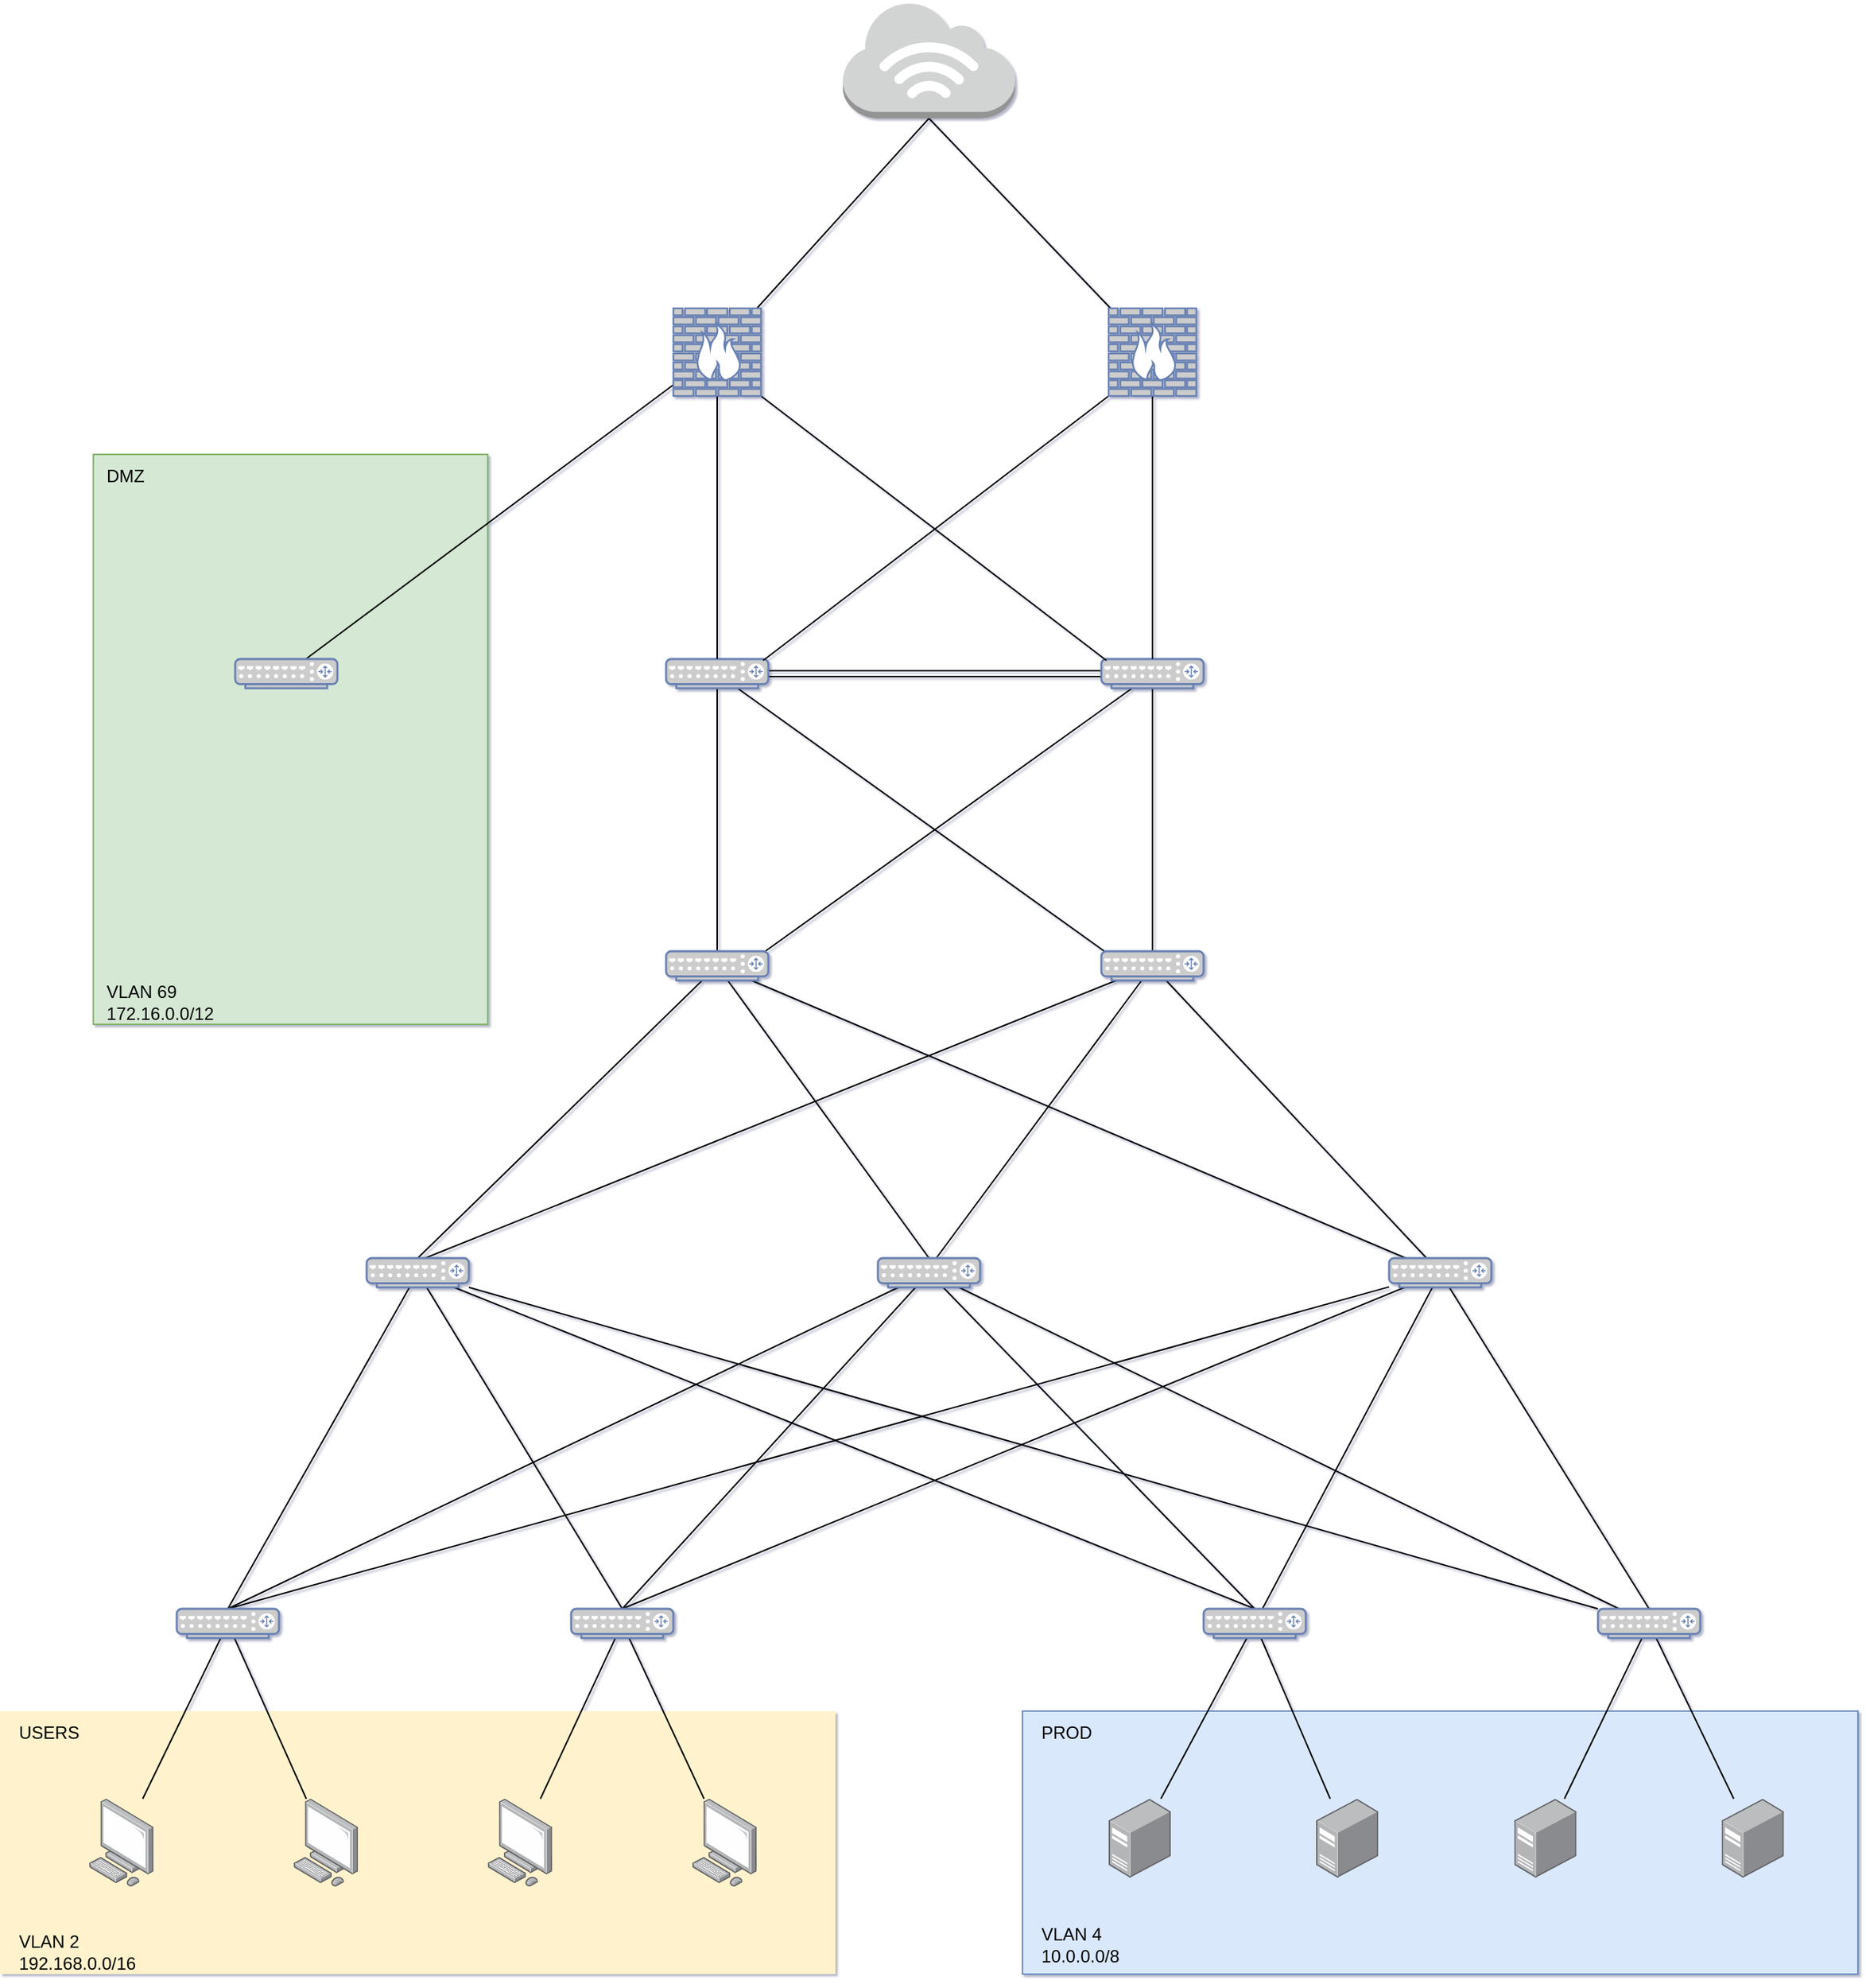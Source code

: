 <mxfile version="21.3.2" type="github">
  <diagram name="Page-1" id="PMTQ6iTP8vey_3XFuXgW">
    <mxGraphModel dx="1793" dy="955" grid="1" gridSize="10" guides="1" tooltips="1" connect="1" arrows="1" fold="1" page="1" pageScale="1" pageWidth="2336" pageHeight="1654" background="#FFFFFF" math="0" shadow="1">
      <root>
        <mxCell id="0" />
        <mxCell id="1" parent="0" />
        <mxCell id="5ECcNkWA5p3nbGUgpKdq-40" value="" style="rounded=0;whiteSpace=wrap;html=1;fillColor=#d5e8d4;strokeColor=#82b366;" vertex="1" parent="1">
          <mxGeometry x="442.87" y="340" width="270" height="390" as="geometry" />
        </mxCell>
        <mxCell id="5ECcNkWA5p3nbGUgpKdq-39" value="" style="rounded=0;whiteSpace=wrap;html=1;fillColor=#dae8fc;strokeColor=#6c8ebf;" vertex="1" parent="1">
          <mxGeometry x="1079.02" y="1200" width="571.97" height="180" as="geometry" />
        </mxCell>
        <mxCell id="5ECcNkWA5p3nbGUgpKdq-37" value="" style="rounded=0;whiteSpace=wrap;html=1;fillColor=#fff2cc;strokeColor=none;" vertex="1" parent="1">
          <mxGeometry x="379.02" y="1200" width="571.97" height="180" as="geometry" />
        </mxCell>
        <mxCell id="W_HL1xRibeNmsB4Oc6Xz-17" style="edgeStyle=orthogonalEdgeStyle;rounded=0;orthogonalLoop=1;jettySize=auto;html=1;entryX=0.5;entryY=0;entryDx=0;entryDy=0;entryPerimeter=0;endArrow=none;endFill=0;" parent="1" source="W_HL1xRibeNmsB4Oc6Xz-1" target="W_HL1xRibeNmsB4Oc6Xz-8" edge="1">
          <mxGeometry relative="1" as="geometry" />
        </mxCell>
        <mxCell id="W_HL1xRibeNmsB4Oc6Xz-19" style="edgeStyle=orthogonalEdgeStyle;rounded=0;orthogonalLoop=1;jettySize=auto;html=1;endArrow=none;endFill=0;shape=link;" parent="1" source="W_HL1xRibeNmsB4Oc6Xz-1" target="W_HL1xRibeNmsB4Oc6Xz-2" edge="1">
          <mxGeometry relative="1" as="geometry" />
        </mxCell>
        <mxCell id="W_HL1xRibeNmsB4Oc6Xz-22" style="rounded=0;orthogonalLoop=1;jettySize=auto;html=1;entryX=0.05;entryY=0.05;entryDx=0;entryDy=0;entryPerimeter=0;endArrow=none;endFill=0;" parent="1" source="W_HL1xRibeNmsB4Oc6Xz-1" target="W_HL1xRibeNmsB4Oc6Xz-9" edge="1">
          <mxGeometry relative="1" as="geometry" />
        </mxCell>
        <mxCell id="W_HL1xRibeNmsB4Oc6Xz-1" value="" style="fontColor=#0066CC;verticalAlign=top;verticalLabelPosition=bottom;labelPosition=center;align=center;html=1;outlineConnect=0;fillColor=#CCCCCC;strokeColor=#6881B3;gradientColor=none;gradientDirection=north;strokeWidth=2;shape=mxgraph.networks.router;" parent="1" vertex="1">
          <mxGeometry x="835" y="480" width="70" height="20" as="geometry" />
        </mxCell>
        <mxCell id="W_HL1xRibeNmsB4Oc6Xz-18" style="edgeStyle=orthogonalEdgeStyle;rounded=0;orthogonalLoop=1;jettySize=auto;html=1;entryX=0.5;entryY=0;entryDx=0;entryDy=0;entryPerimeter=0;endArrow=none;endFill=0;" parent="1" source="W_HL1xRibeNmsB4Oc6Xz-2" target="W_HL1xRibeNmsB4Oc6Xz-9" edge="1">
          <mxGeometry relative="1" as="geometry" />
        </mxCell>
        <mxCell id="W_HL1xRibeNmsB4Oc6Xz-23" style="rounded=0;orthogonalLoop=1;jettySize=auto;html=1;entryX=0.95;entryY=0.05;entryDx=0;entryDy=0;entryPerimeter=0;endArrow=none;endFill=0;" parent="1" source="W_HL1xRibeNmsB4Oc6Xz-2" target="W_HL1xRibeNmsB4Oc6Xz-8" edge="1">
          <mxGeometry relative="1" as="geometry" />
        </mxCell>
        <mxCell id="W_HL1xRibeNmsB4Oc6Xz-2" value="" style="fontColor=#0066CC;verticalAlign=top;verticalLabelPosition=bottom;labelPosition=center;align=center;html=1;outlineConnect=0;fillColor=#CCCCCC;strokeColor=#6881B3;gradientColor=none;gradientDirection=north;strokeWidth=2;shape=mxgraph.networks.router;" parent="1" vertex="1">
          <mxGeometry x="1133" y="480" width="70" height="20" as="geometry" />
        </mxCell>
        <mxCell id="W_HL1xRibeNmsB4Oc6Xz-7" style="rounded=0;orthogonalLoop=1;jettySize=auto;html=1;endArrow=none;endFill=0;" parent="1" source="W_HL1xRibeNmsB4Oc6Xz-4" target="W_HL1xRibeNmsB4Oc6Xz-6" edge="1">
          <mxGeometry relative="1" as="geometry" />
        </mxCell>
        <mxCell id="W_HL1xRibeNmsB4Oc6Xz-15" style="edgeStyle=orthogonalEdgeStyle;rounded=0;orthogonalLoop=1;jettySize=auto;html=1;entryX=0.5;entryY=0;entryDx=0;entryDy=0;entryPerimeter=0;endArrow=none;endFill=0;" parent="1" source="W_HL1xRibeNmsB4Oc6Xz-4" target="W_HL1xRibeNmsB4Oc6Xz-1" edge="1">
          <mxGeometry relative="1" as="geometry" />
        </mxCell>
        <mxCell id="W_HL1xRibeNmsB4Oc6Xz-21" style="rounded=0;orthogonalLoop=1;jettySize=auto;html=1;entryX=0.05;entryY=0.05;entryDx=0;entryDy=0;entryPerimeter=0;exitX=1;exitY=1;exitDx=0;exitDy=0;exitPerimeter=0;endArrow=none;endFill=0;" parent="1" source="W_HL1xRibeNmsB4Oc6Xz-4" target="W_HL1xRibeNmsB4Oc6Xz-2" edge="1">
          <mxGeometry relative="1" as="geometry" />
        </mxCell>
        <mxCell id="5ECcNkWA5p3nbGUgpKdq-35" style="rounded=0;orthogonalLoop=1;jettySize=auto;html=1;entryX=0.5;entryY=1;entryDx=0;entryDy=0;entryPerimeter=0;endArrow=none;endFill=0;" edge="1" parent="1" source="W_HL1xRibeNmsB4Oc6Xz-4" target="5ECcNkWA5p3nbGUgpKdq-34">
          <mxGeometry relative="1" as="geometry" />
        </mxCell>
        <mxCell id="W_HL1xRibeNmsB4Oc6Xz-4" value="" style="fontColor=#0066CC;verticalAlign=top;verticalLabelPosition=bottom;labelPosition=center;align=center;html=1;outlineConnect=0;fillColor=#CCCCCC;strokeColor=#6881B3;gradientColor=none;gradientDirection=north;strokeWidth=2;shape=mxgraph.networks.firewall;" parent="1" vertex="1">
          <mxGeometry x="840" y="240" width="60" height="60" as="geometry" />
        </mxCell>
        <mxCell id="W_HL1xRibeNmsB4Oc6Xz-16" style="edgeStyle=orthogonalEdgeStyle;rounded=0;orthogonalLoop=1;jettySize=auto;html=1;endArrow=none;endFill=0;" parent="1" source="W_HL1xRibeNmsB4Oc6Xz-5" target="W_HL1xRibeNmsB4Oc6Xz-2" edge="1">
          <mxGeometry relative="1" as="geometry" />
        </mxCell>
        <mxCell id="W_HL1xRibeNmsB4Oc6Xz-20" style="rounded=0;orthogonalLoop=1;jettySize=auto;html=1;entryX=0.95;entryY=0.05;entryDx=0;entryDy=0;entryPerimeter=0;exitX=0;exitY=1;exitDx=0;exitDy=0;exitPerimeter=0;endArrow=none;endFill=0;" parent="1" source="W_HL1xRibeNmsB4Oc6Xz-5" target="W_HL1xRibeNmsB4Oc6Xz-1" edge="1">
          <mxGeometry relative="1" as="geometry" />
        </mxCell>
        <mxCell id="5ECcNkWA5p3nbGUgpKdq-36" style="rounded=0;orthogonalLoop=1;jettySize=auto;html=1;endArrow=none;endFill=0;entryX=0.5;entryY=1;entryDx=0;entryDy=0;entryPerimeter=0;" edge="1" parent="1" source="W_HL1xRibeNmsB4Oc6Xz-5" target="5ECcNkWA5p3nbGUgpKdq-34">
          <mxGeometry relative="1" as="geometry" />
        </mxCell>
        <mxCell id="W_HL1xRibeNmsB4Oc6Xz-5" value="" style="fontColor=#0066CC;verticalAlign=top;verticalLabelPosition=bottom;labelPosition=center;align=center;html=1;outlineConnect=0;fillColor=#CCCCCC;strokeColor=#6881B3;gradientColor=none;gradientDirection=north;strokeWidth=2;shape=mxgraph.networks.firewall;" parent="1" vertex="1">
          <mxGeometry x="1138" y="240" width="60" height="60" as="geometry" />
        </mxCell>
        <mxCell id="W_HL1xRibeNmsB4Oc6Xz-6" value="" style="fontColor=#0066CC;verticalAlign=top;verticalLabelPosition=bottom;labelPosition=center;align=center;html=1;outlineConnect=0;fillColor=#CCCCCC;strokeColor=#6881B3;gradientColor=none;gradientDirection=north;strokeWidth=2;shape=mxgraph.networks.router;" parent="1" vertex="1">
          <mxGeometry x="540" y="480" width="70" height="20" as="geometry" />
        </mxCell>
        <mxCell id="W_HL1xRibeNmsB4Oc6Xz-24" style="rounded=0;orthogonalLoop=1;jettySize=auto;html=1;entryX=0.5;entryY=0;entryDx=0;entryDy=0;entryPerimeter=0;endArrow=none;endFill=0;" parent="1" source="W_HL1xRibeNmsB4Oc6Xz-8" target="W_HL1xRibeNmsB4Oc6Xz-13" edge="1">
          <mxGeometry relative="1" as="geometry" />
        </mxCell>
        <mxCell id="W_HL1xRibeNmsB4Oc6Xz-25" style="rounded=0;orthogonalLoop=1;jettySize=auto;html=1;endArrow=none;endFill=0;entryX=0.5;entryY=0;entryDx=0;entryDy=0;entryPerimeter=0;" parent="1" source="W_HL1xRibeNmsB4Oc6Xz-8" target="W_HL1xRibeNmsB4Oc6Xz-12" edge="1">
          <mxGeometry relative="1" as="geometry" />
        </mxCell>
        <mxCell id="W_HL1xRibeNmsB4Oc6Xz-28" style="rounded=0;orthogonalLoop=1;jettySize=auto;html=1;endArrow=none;endFill=0;" parent="1" source="W_HL1xRibeNmsB4Oc6Xz-8" target="W_HL1xRibeNmsB4Oc6Xz-14" edge="1">
          <mxGeometry relative="1" as="geometry" />
        </mxCell>
        <mxCell id="W_HL1xRibeNmsB4Oc6Xz-8" value="" style="fontColor=#0066CC;verticalAlign=top;verticalLabelPosition=bottom;labelPosition=center;align=center;html=1;outlineConnect=0;fillColor=#CCCCCC;strokeColor=#6881B3;gradientColor=none;gradientDirection=north;strokeWidth=2;shape=mxgraph.networks.router;" parent="1" vertex="1">
          <mxGeometry x="835" y="680" width="70" height="20" as="geometry" />
        </mxCell>
        <mxCell id="W_HL1xRibeNmsB4Oc6Xz-26" style="rounded=0;orthogonalLoop=1;jettySize=auto;html=1;endArrow=none;endFill=0;" parent="1" source="W_HL1xRibeNmsB4Oc6Xz-9" edge="1">
          <mxGeometry relative="1" as="geometry">
            <mxPoint x="1020" y="890.0" as="targetPoint" />
          </mxGeometry>
        </mxCell>
        <mxCell id="W_HL1xRibeNmsB4Oc6Xz-27" style="rounded=0;orthogonalLoop=1;jettySize=auto;html=1;endArrow=none;endFill=0;" parent="1" source="W_HL1xRibeNmsB4Oc6Xz-9" target="W_HL1xRibeNmsB4Oc6Xz-14" edge="1">
          <mxGeometry relative="1" as="geometry" />
        </mxCell>
        <mxCell id="W_HL1xRibeNmsB4Oc6Xz-29" style="rounded=0;orthogonalLoop=1;jettySize=auto;html=1;endArrow=none;endFill=0;" parent="1" source="W_HL1xRibeNmsB4Oc6Xz-9" edge="1">
          <mxGeometry relative="1" as="geometry">
            <mxPoint x="670" y="890.0" as="targetPoint" />
          </mxGeometry>
        </mxCell>
        <mxCell id="W_HL1xRibeNmsB4Oc6Xz-9" value="" style="fontColor=#0066CC;verticalAlign=top;verticalLabelPosition=bottom;labelPosition=center;align=center;html=1;outlineConnect=0;fillColor=#CCCCCC;strokeColor=#6881B3;gradientColor=none;gradientDirection=north;strokeWidth=2;shape=mxgraph.networks.router;" parent="1" vertex="1">
          <mxGeometry x="1133" y="680" width="70" height="20" as="geometry" />
        </mxCell>
        <mxCell id="5ECcNkWA5p3nbGUgpKdq-6" style="rounded=0;orthogonalLoop=1;jettySize=auto;html=1;entryX=0.5;entryY=0;entryDx=0;entryDy=0;entryPerimeter=0;endArrow=none;endFill=0;" edge="1" parent="1" source="W_HL1xRibeNmsB4Oc6Xz-12" target="5ECcNkWA5p3nbGUgpKdq-1">
          <mxGeometry relative="1" as="geometry" />
        </mxCell>
        <mxCell id="5ECcNkWA5p3nbGUgpKdq-9" style="rounded=0;orthogonalLoop=1;jettySize=auto;html=1;entryX=0.5;entryY=0;entryDx=0;entryDy=0;entryPerimeter=0;endArrow=none;endFill=0;" edge="1" parent="1" source="W_HL1xRibeNmsB4Oc6Xz-12" target="5ECcNkWA5p3nbGUgpKdq-2">
          <mxGeometry relative="1" as="geometry" />
        </mxCell>
        <mxCell id="5ECcNkWA5p3nbGUgpKdq-13" style="rounded=0;orthogonalLoop=1;jettySize=auto;html=1;entryX=0.5;entryY=0;entryDx=0;entryDy=0;entryPerimeter=0;endArrow=none;endFill=0;" edge="1" parent="1" source="W_HL1xRibeNmsB4Oc6Xz-12" target="5ECcNkWA5p3nbGUgpKdq-3">
          <mxGeometry relative="1" as="geometry" />
        </mxCell>
        <mxCell id="5ECcNkWA5p3nbGUgpKdq-14" style="rounded=0;orthogonalLoop=1;jettySize=auto;html=1;endArrow=none;endFill=0;" edge="1" parent="1" source="W_HL1xRibeNmsB4Oc6Xz-12" target="5ECcNkWA5p3nbGUgpKdq-4">
          <mxGeometry relative="1" as="geometry" />
        </mxCell>
        <mxCell id="W_HL1xRibeNmsB4Oc6Xz-12" value="" style="fontColor=#0066CC;verticalAlign=top;verticalLabelPosition=bottom;labelPosition=center;align=center;html=1;outlineConnect=0;fillColor=#CCCCCC;strokeColor=#6881B3;gradientColor=none;gradientDirection=north;strokeWidth=2;shape=mxgraph.networks.router;" parent="1" vertex="1">
          <mxGeometry x="980" y="890" width="70" height="20" as="geometry" />
        </mxCell>
        <mxCell id="5ECcNkWA5p3nbGUgpKdq-5" style="rounded=0;orthogonalLoop=1;jettySize=auto;html=1;endArrow=none;endFill=0;entryX=0.5;entryY=0;entryDx=0;entryDy=0;entryPerimeter=0;" edge="1" parent="1" source="W_HL1xRibeNmsB4Oc6Xz-13" target="5ECcNkWA5p3nbGUgpKdq-1">
          <mxGeometry relative="1" as="geometry" />
        </mxCell>
        <mxCell id="5ECcNkWA5p3nbGUgpKdq-8" style="rounded=0;orthogonalLoop=1;jettySize=auto;html=1;entryX=0.5;entryY=0;entryDx=0;entryDy=0;entryPerimeter=0;endArrow=none;endFill=0;" edge="1" parent="1" source="W_HL1xRibeNmsB4Oc6Xz-13" target="5ECcNkWA5p3nbGUgpKdq-2">
          <mxGeometry relative="1" as="geometry" />
        </mxCell>
        <mxCell id="5ECcNkWA5p3nbGUgpKdq-11" style="rounded=0;orthogonalLoop=1;jettySize=auto;html=1;entryX=0.5;entryY=0;entryDx=0;entryDy=0;entryPerimeter=0;endArrow=none;endFill=0;" edge="1" parent="1" source="W_HL1xRibeNmsB4Oc6Xz-13" target="5ECcNkWA5p3nbGUgpKdq-3">
          <mxGeometry relative="1" as="geometry" />
        </mxCell>
        <mxCell id="5ECcNkWA5p3nbGUgpKdq-12" style="rounded=0;orthogonalLoop=1;jettySize=auto;html=1;endArrow=none;endFill=0;" edge="1" parent="1" source="W_HL1xRibeNmsB4Oc6Xz-13" target="5ECcNkWA5p3nbGUgpKdq-4">
          <mxGeometry relative="1" as="geometry" />
        </mxCell>
        <mxCell id="W_HL1xRibeNmsB4Oc6Xz-13" value="" style="fontColor=#0066CC;verticalAlign=top;verticalLabelPosition=bottom;labelPosition=center;align=center;html=1;outlineConnect=0;fillColor=#CCCCCC;strokeColor=#6881B3;gradientColor=none;gradientDirection=north;strokeWidth=2;shape=mxgraph.networks.router;" parent="1" vertex="1">
          <mxGeometry x="630" y="890" width="70" height="20" as="geometry" />
        </mxCell>
        <mxCell id="5ECcNkWA5p3nbGUgpKdq-7" style="rounded=0;orthogonalLoop=1;jettySize=auto;html=1;entryX=0.5;entryY=0;entryDx=0;entryDy=0;entryPerimeter=0;endArrow=none;endFill=0;" edge="1" parent="1" source="W_HL1xRibeNmsB4Oc6Xz-14" target="5ECcNkWA5p3nbGUgpKdq-1">
          <mxGeometry relative="1" as="geometry" />
        </mxCell>
        <mxCell id="5ECcNkWA5p3nbGUgpKdq-10" style="rounded=0;orthogonalLoop=1;jettySize=auto;html=1;entryX=0.5;entryY=0;entryDx=0;entryDy=0;entryPerimeter=0;endArrow=none;endFill=0;" edge="1" parent="1" source="W_HL1xRibeNmsB4Oc6Xz-14" target="5ECcNkWA5p3nbGUgpKdq-2">
          <mxGeometry relative="1" as="geometry" />
        </mxCell>
        <mxCell id="5ECcNkWA5p3nbGUgpKdq-16" style="rounded=0;orthogonalLoop=1;jettySize=auto;html=1;endArrow=none;endFill=0;" edge="1" parent="1" source="W_HL1xRibeNmsB4Oc6Xz-14" target="5ECcNkWA5p3nbGUgpKdq-3">
          <mxGeometry relative="1" as="geometry" />
        </mxCell>
        <mxCell id="5ECcNkWA5p3nbGUgpKdq-17" style="rounded=0;orthogonalLoop=1;jettySize=auto;html=1;entryX=0.5;entryY=0;entryDx=0;entryDy=0;entryPerimeter=0;endArrow=none;endFill=0;" edge="1" parent="1" source="W_HL1xRibeNmsB4Oc6Xz-14" target="5ECcNkWA5p3nbGUgpKdq-4">
          <mxGeometry relative="1" as="geometry" />
        </mxCell>
        <mxCell id="W_HL1xRibeNmsB4Oc6Xz-14" value="" style="fontColor=#0066CC;verticalAlign=top;verticalLabelPosition=bottom;labelPosition=center;align=center;html=1;outlineConnect=0;fillColor=#CCCCCC;strokeColor=#6881B3;gradientColor=none;gradientDirection=north;strokeWidth=2;shape=mxgraph.networks.router;" parent="1" vertex="1">
          <mxGeometry x="1330" y="890" width="70" height="20" as="geometry" />
        </mxCell>
        <mxCell id="5ECcNkWA5p3nbGUgpKdq-22" style="rounded=0;orthogonalLoop=1;jettySize=auto;html=1;endArrow=none;endFill=0;" edge="1" parent="1" source="5ECcNkWA5p3nbGUgpKdq-1" target="5ECcNkWA5p3nbGUgpKdq-18">
          <mxGeometry relative="1" as="geometry" />
        </mxCell>
        <mxCell id="5ECcNkWA5p3nbGUgpKdq-23" style="rounded=0;orthogonalLoop=1;jettySize=auto;html=1;endArrow=none;endFill=0;" edge="1" parent="1" source="5ECcNkWA5p3nbGUgpKdq-1" target="5ECcNkWA5p3nbGUgpKdq-19">
          <mxGeometry relative="1" as="geometry" />
        </mxCell>
        <mxCell id="5ECcNkWA5p3nbGUgpKdq-1" value="" style="fontColor=#0066CC;verticalAlign=top;verticalLabelPosition=bottom;labelPosition=center;align=center;html=1;outlineConnect=0;fillColor=#CCCCCC;strokeColor=#6881B3;gradientColor=none;gradientDirection=north;strokeWidth=2;shape=mxgraph.networks.router;" vertex="1" parent="1">
          <mxGeometry x="500" y="1130" width="70" height="20" as="geometry" />
        </mxCell>
        <mxCell id="5ECcNkWA5p3nbGUgpKdq-24" style="rounded=0;orthogonalLoop=1;jettySize=auto;html=1;endArrow=none;endFill=0;" edge="1" parent="1" source="5ECcNkWA5p3nbGUgpKdq-2" target="5ECcNkWA5p3nbGUgpKdq-20">
          <mxGeometry relative="1" as="geometry" />
        </mxCell>
        <mxCell id="5ECcNkWA5p3nbGUgpKdq-25" style="rounded=0;orthogonalLoop=1;jettySize=auto;html=1;endArrow=none;endFill=0;" edge="1" parent="1" source="5ECcNkWA5p3nbGUgpKdq-2" target="5ECcNkWA5p3nbGUgpKdq-21">
          <mxGeometry relative="1" as="geometry" />
        </mxCell>
        <mxCell id="5ECcNkWA5p3nbGUgpKdq-2" value="" style="fontColor=#0066CC;verticalAlign=top;verticalLabelPosition=bottom;labelPosition=center;align=center;html=1;outlineConnect=0;fillColor=#CCCCCC;strokeColor=#6881B3;gradientColor=none;gradientDirection=north;strokeWidth=2;shape=mxgraph.networks.router;" vertex="1" parent="1">
          <mxGeometry x="770" y="1130" width="70" height="20" as="geometry" />
        </mxCell>
        <mxCell id="5ECcNkWA5p3nbGUgpKdq-30" style="rounded=0;orthogonalLoop=1;jettySize=auto;html=1;endArrow=none;endFill=0;" edge="1" parent="1" source="5ECcNkWA5p3nbGUgpKdq-3" target="5ECcNkWA5p3nbGUgpKdq-26">
          <mxGeometry relative="1" as="geometry" />
        </mxCell>
        <mxCell id="5ECcNkWA5p3nbGUgpKdq-31" style="rounded=0;orthogonalLoop=1;jettySize=auto;html=1;endArrow=none;endFill=0;" edge="1" parent="1" source="5ECcNkWA5p3nbGUgpKdq-3" target="5ECcNkWA5p3nbGUgpKdq-27">
          <mxGeometry relative="1" as="geometry" />
        </mxCell>
        <mxCell id="5ECcNkWA5p3nbGUgpKdq-3" value="" style="fontColor=#0066CC;verticalAlign=top;verticalLabelPosition=bottom;labelPosition=center;align=center;html=1;outlineConnect=0;fillColor=#CCCCCC;strokeColor=#6881B3;gradientColor=none;gradientDirection=north;strokeWidth=2;shape=mxgraph.networks.router;" vertex="1" parent="1">
          <mxGeometry x="1203" y="1130" width="70" height="20" as="geometry" />
        </mxCell>
        <mxCell id="5ECcNkWA5p3nbGUgpKdq-32" style="rounded=0;orthogonalLoop=1;jettySize=auto;html=1;endArrow=none;endFill=0;" edge="1" parent="1" source="5ECcNkWA5p3nbGUgpKdq-4" target="5ECcNkWA5p3nbGUgpKdq-28">
          <mxGeometry relative="1" as="geometry" />
        </mxCell>
        <mxCell id="5ECcNkWA5p3nbGUgpKdq-33" style="rounded=0;orthogonalLoop=1;jettySize=auto;html=1;endArrow=none;endFill=0;" edge="1" parent="1" source="5ECcNkWA5p3nbGUgpKdq-4" target="5ECcNkWA5p3nbGUgpKdq-29">
          <mxGeometry relative="1" as="geometry" />
        </mxCell>
        <mxCell id="5ECcNkWA5p3nbGUgpKdq-4" value="" style="fontColor=#0066CC;verticalAlign=top;verticalLabelPosition=bottom;labelPosition=center;align=center;html=1;outlineConnect=0;fillColor=#CCCCCC;strokeColor=#6881B3;gradientColor=none;gradientDirection=north;strokeWidth=2;shape=mxgraph.networks.router;" vertex="1" parent="1">
          <mxGeometry x="1473" y="1130" width="70" height="20" as="geometry" />
        </mxCell>
        <mxCell id="5ECcNkWA5p3nbGUgpKdq-18" value="" style="image;points=[];aspect=fixed;html=1;align=center;shadow=0;dashed=0;image=img/lib/allied_telesis/computer_and_terminals/Personal_Computer.svg;" vertex="1" parent="1">
          <mxGeometry x="440" y="1260" width="44.27" height="60" as="geometry" />
        </mxCell>
        <mxCell id="5ECcNkWA5p3nbGUgpKdq-19" value="" style="image;points=[];aspect=fixed;html=1;align=center;shadow=0;dashed=0;image=img/lib/allied_telesis/computer_and_terminals/Personal_Computer.svg;" vertex="1" parent="1">
          <mxGeometry x="580" y="1260" width="44.27" height="60" as="geometry" />
        </mxCell>
        <mxCell id="5ECcNkWA5p3nbGUgpKdq-20" value="" style="image;points=[];aspect=fixed;html=1;align=center;shadow=0;dashed=0;image=img/lib/allied_telesis/computer_and_terminals/Personal_Computer.svg;" vertex="1" parent="1">
          <mxGeometry x="712.87" y="1260" width="44.27" height="60" as="geometry" />
        </mxCell>
        <mxCell id="5ECcNkWA5p3nbGUgpKdq-21" value="" style="image;points=[];aspect=fixed;html=1;align=center;shadow=0;dashed=0;image=img/lib/allied_telesis/computer_and_terminals/Personal_Computer.svg;" vertex="1" parent="1">
          <mxGeometry x="852.87" y="1260" width="44.27" height="60" as="geometry" />
        </mxCell>
        <mxCell id="5ECcNkWA5p3nbGUgpKdq-26" value="" style="image;points=[];aspect=fixed;html=1;align=center;shadow=0;dashed=0;image=img/lib/allied_telesis/computer_and_terminals/Server_Desktop.svg;" vertex="1" parent="1">
          <mxGeometry x="1138" y="1260" width="42.6" height="54" as="geometry" />
        </mxCell>
        <mxCell id="5ECcNkWA5p3nbGUgpKdq-27" value="" style="image;points=[];aspect=fixed;html=1;align=center;shadow=0;dashed=0;image=img/lib/allied_telesis/computer_and_terminals/Server_Desktop.svg;" vertex="1" parent="1">
          <mxGeometry x="1280" y="1260" width="42.6" height="54" as="geometry" />
        </mxCell>
        <mxCell id="5ECcNkWA5p3nbGUgpKdq-28" value="" style="image;points=[];aspect=fixed;html=1;align=center;shadow=0;dashed=0;image=img/lib/allied_telesis/computer_and_terminals/Server_Desktop.svg;" vertex="1" parent="1">
          <mxGeometry x="1415.7" y="1260" width="42.6" height="54" as="geometry" />
        </mxCell>
        <mxCell id="5ECcNkWA5p3nbGUgpKdq-29" value="" style="image;points=[];aspect=fixed;html=1;align=center;shadow=0;dashed=0;image=img/lib/allied_telesis/computer_and_terminals/Server_Desktop.svg;" vertex="1" parent="1">
          <mxGeometry x="1557.7" y="1260" width="42.6" height="54" as="geometry" />
        </mxCell>
        <mxCell id="5ECcNkWA5p3nbGUgpKdq-34" value="" style="outlineConnect=0;dashed=0;verticalLabelPosition=bottom;verticalAlign=top;align=center;html=1;shape=mxgraph.aws3.internet_3;fillColor=#D2D3D3;gradientColor=none;" vertex="1" parent="1">
          <mxGeometry x="956.11" y="30" width="117.78" height="80" as="geometry" />
        </mxCell>
        <mxCell id="5ECcNkWA5p3nbGUgpKdq-41" value="USERS" style="text;html=1;align=left;verticalAlign=middle;resizable=0;points=[];autosize=1;strokeColor=none;fillColor=none;" vertex="1" parent="1">
          <mxGeometry x="390" y="1200" width="60" height="30" as="geometry" />
        </mxCell>
        <mxCell id="5ECcNkWA5p3nbGUgpKdq-42" value="VLAN 2&lt;br&gt;192.168.0.0/16" style="text;html=1;align=left;verticalAlign=middle;resizable=0;points=[];autosize=1;strokeColor=none;fillColor=none;" vertex="1" parent="1">
          <mxGeometry x="390" y="1345" width="100" height="40" as="geometry" />
        </mxCell>
        <mxCell id="5ECcNkWA5p3nbGUgpKdq-43" value="PROD" style="text;html=1;align=left;verticalAlign=middle;resizable=0;points=[];autosize=1;strokeColor=none;fillColor=none;" vertex="1" parent="1">
          <mxGeometry x="1090" y="1200" width="60" height="30" as="geometry" />
        </mxCell>
        <mxCell id="5ECcNkWA5p3nbGUgpKdq-44" value="VLAN 4&lt;br&gt;10.0.0.0/8" style="text;html=1;align=left;verticalAlign=middle;resizable=0;points=[];autosize=1;strokeColor=none;fillColor=none;" vertex="1" parent="1">
          <mxGeometry x="1090" y="1340" width="80" height="40" as="geometry" />
        </mxCell>
        <mxCell id="5ECcNkWA5p3nbGUgpKdq-45" value="DMZ" style="text;html=1;align=left;verticalAlign=middle;resizable=0;points=[];autosize=1;strokeColor=none;fillColor=none;" vertex="1" parent="1">
          <mxGeometry x="450" y="340" width="50" height="30" as="geometry" />
        </mxCell>
        <mxCell id="5ECcNkWA5p3nbGUgpKdq-46" value="VLAN 69&lt;br&gt;172.16.0.0/12" style="text;html=1;align=left;verticalAlign=middle;resizable=0;points=[];autosize=1;strokeColor=none;fillColor=none;" vertex="1" parent="1">
          <mxGeometry x="450" y="695" width="100" height="40" as="geometry" />
        </mxCell>
      </root>
    </mxGraphModel>
  </diagram>
</mxfile>
